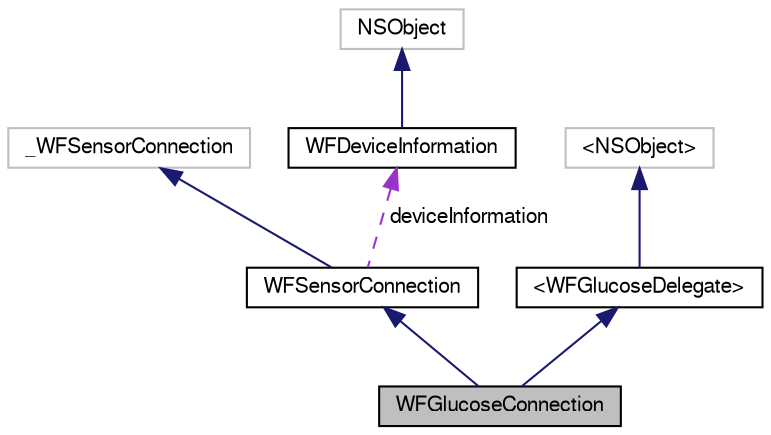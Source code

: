 digraph "WFGlucoseConnection"
{
  edge [fontname="FreeSans",fontsize="10",labelfontname="FreeSans",labelfontsize="10"];
  node [fontname="FreeSans",fontsize="10",shape=record];
  Node1 [label="WFGlucoseConnection",height=0.2,width=0.4,color="black", fillcolor="grey75", style="filled", fontcolor="black"];
  Node2 -> Node1 [dir="back",color="midnightblue",fontsize="10",style="solid",fontname="FreeSans"];
  Node2 [label="WFSensorConnection",height=0.2,width=0.4,color="black", fillcolor="white", style="filled",URL="$interface_w_f_sensor_connection.html",tooltip="Represents the connection for an ANT sensor. "];
  Node3 -> Node2 [dir="back",color="midnightblue",fontsize="10",style="solid",fontname="FreeSans"];
  Node3 [label="_WFSensorConnection",height=0.2,width=0.4,color="grey75", fillcolor="white", style="filled"];
  Node4 -> Node2 [dir="back",color="darkorchid3",fontsize="10",style="dashed",label=" deviceInformation" ,fontname="FreeSans"];
  Node4 [label="WFDeviceInformation",height=0.2,width=0.4,color="black", fillcolor="white", style="filled",URL="$interface_w_f_device_information.html",tooltip="This class represents a collection of general information about a device. "];
  Node5 -> Node4 [dir="back",color="midnightblue",fontsize="10",style="solid",fontname="FreeSans"];
  Node5 [label="NSObject",height=0.2,width=0.4,color="grey75", fillcolor="white", style="filled"];
  Node6 -> Node1 [dir="back",color="midnightblue",fontsize="10",style="solid",fontname="FreeSans"];
  Node6 [label="\<WFGlucoseDelegate\>",height=0.2,width=0.4,color="black", fillcolor="white", style="filled",URL="$protocol_w_f_glucose_delegate-p.html",tooltip="Provides the interface for callback methods used by the WFGlucoseConnection. "];
  Node7 -> Node6 [dir="back",color="midnightblue",fontsize="10",style="solid",fontname="FreeSans"];
  Node7 [label="\<NSObject\>",height=0.2,width=0.4,color="grey75", fillcolor="white", style="filled"];
}

